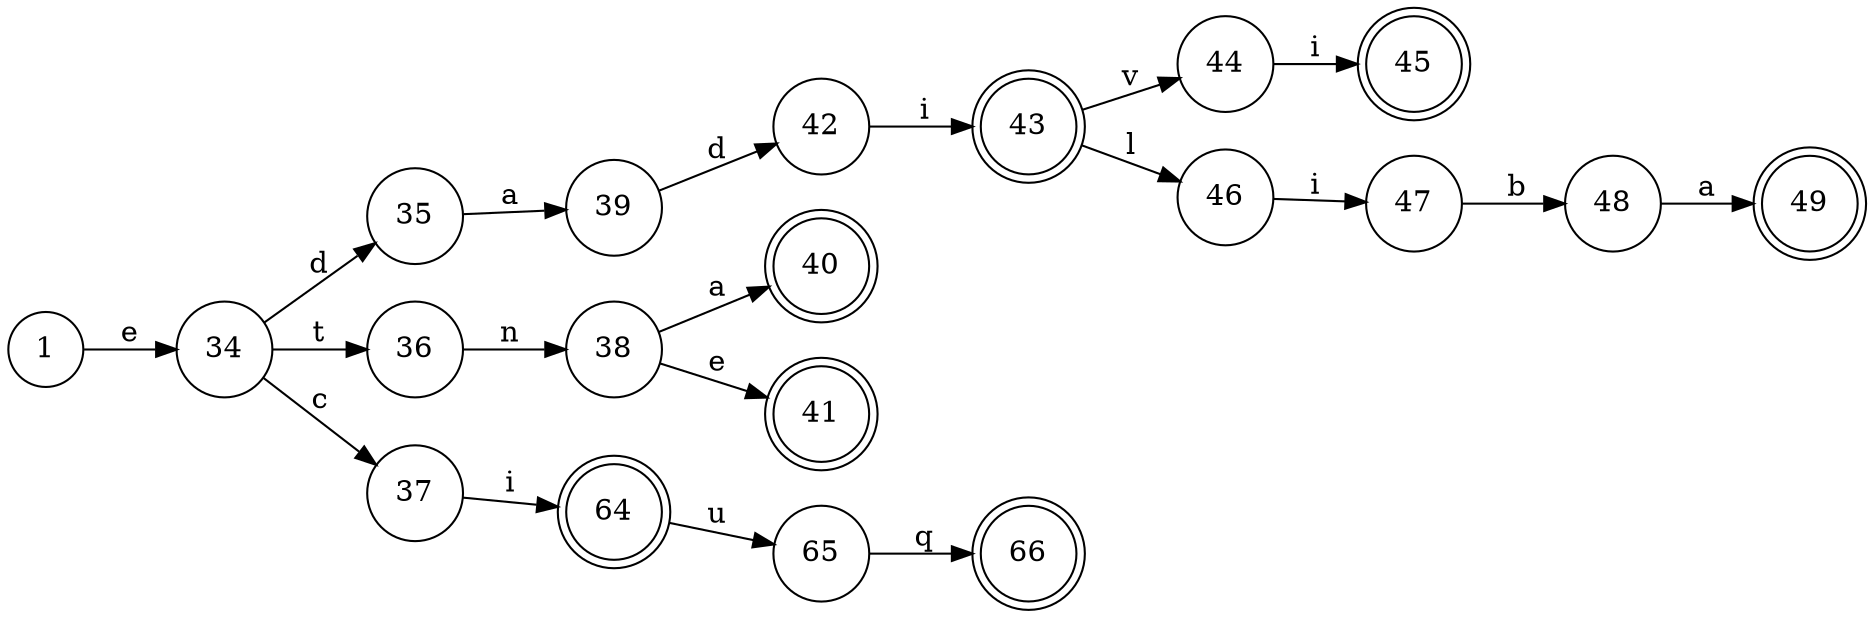 digraph{
	rankdir = LR
	43, 45, 49, 40, 41, 64, 66 [shape=doublecircle]
	node [shape=circle]
	1 -> 34 [label="e"]
	34 -> 35 [label="d"]
	35 -> 39 [label="a"]
	39 -> 42 [label="d"]
	43 -> 44 [label="v"]
	43 -> 46 [label="l"]
	46 -> 47 [label="i"]
	47 -> 48 [label="b"]
	34 -> 36 [label="t"]
	36 -> 38 [label="n"]
	34 -> 37 [label="c"]
	64 -> 65 [label="u"]
	42 -> 43 [label="i"]
	44 -> 45 [label="i"]
	48 -> 49 [label="a"]
	38 -> 40 [label="a"]
	38 -> 41 [label="e"]
	37 -> 64 [label="i"]
	65 -> 66 [label="q"]
}
